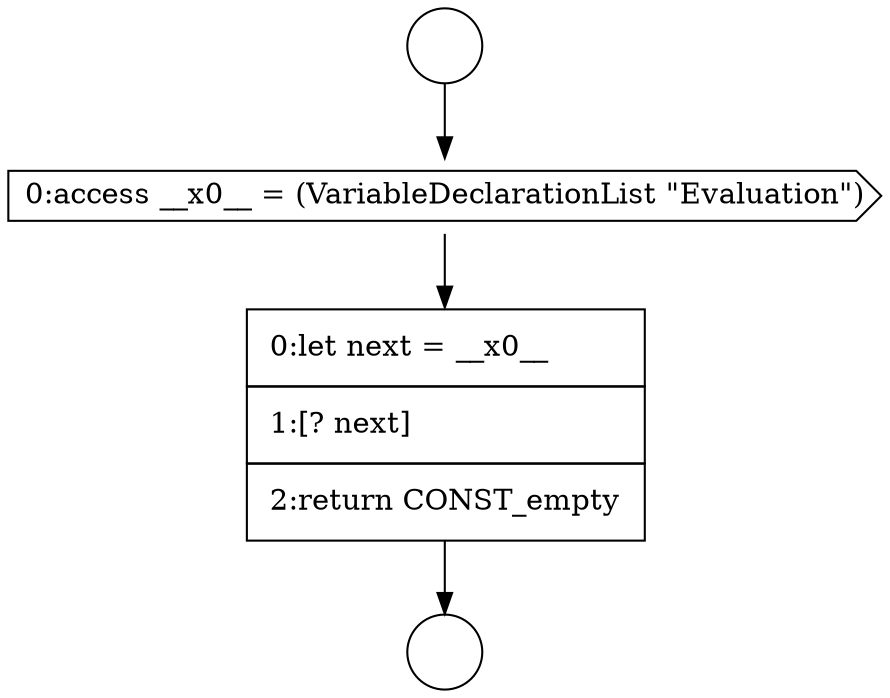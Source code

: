 digraph {
  node5655 [shape=circle label=" " color="black" fillcolor="white" style=filled]
  node5657 [shape=cds, label=<<font color="black">0:access __x0__ = (VariableDeclarationList &quot;Evaluation&quot;)</font>> color="black" fillcolor="white" style=filled]
  node5658 [shape=none, margin=0, label=<<font color="black">
    <table border="0" cellborder="1" cellspacing="0" cellpadding="10">
      <tr><td align="left">0:let next = __x0__</td></tr>
      <tr><td align="left">1:[? next]</td></tr>
      <tr><td align="left">2:return CONST_empty</td></tr>
    </table>
  </font>> color="black" fillcolor="white" style=filled]
  node5656 [shape=circle label=" " color="black" fillcolor="white" style=filled]
  node5655 -> node5657 [ color="black"]
  node5657 -> node5658 [ color="black"]
  node5658 -> node5656 [ color="black"]
}
